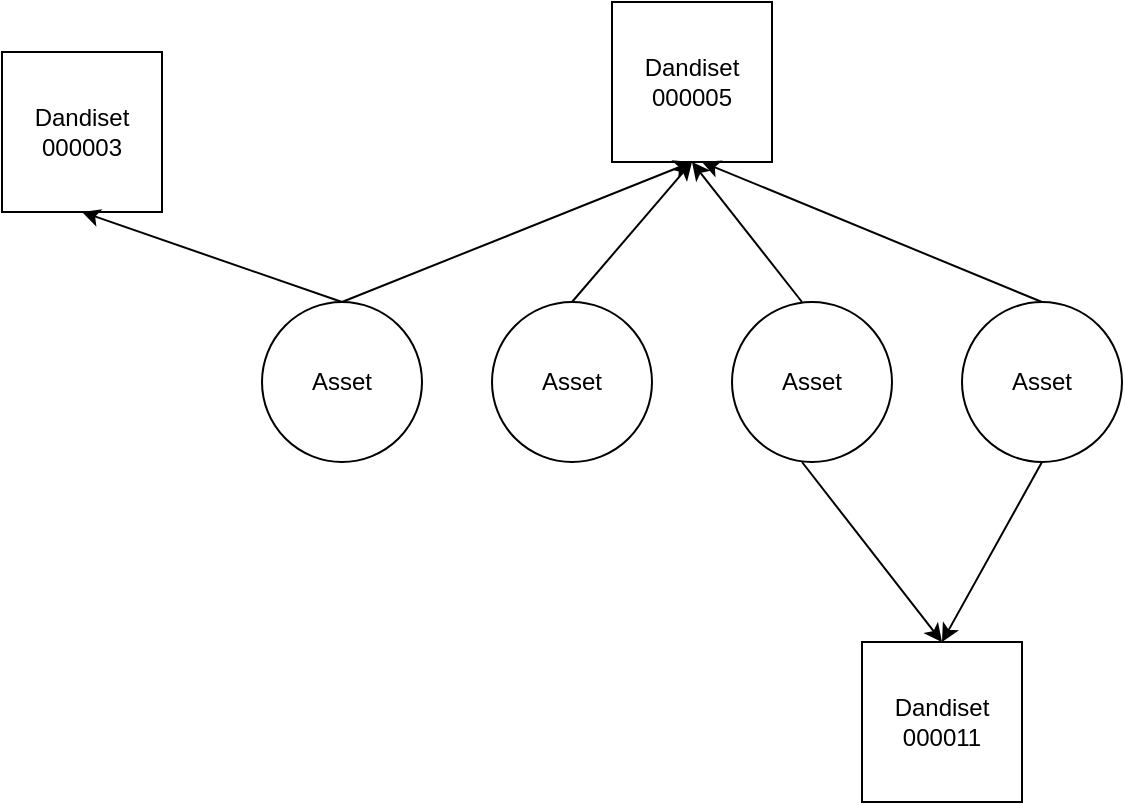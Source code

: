 <mxfile version="24.2.3" type="github">
  <diagram name="Page-1" id="OTIJ6Kl0p6fCM9iwQzwe">
    <mxGraphModel dx="1362" dy="767" grid="1" gridSize="10" guides="1" tooltips="1" connect="1" arrows="1" fold="1" page="1" pageScale="1" pageWidth="850" pageHeight="1100" math="0" shadow="0">
      <root>
        <mxCell id="0" />
        <mxCell id="1" parent="0" />
        <mxCell id="IJu9W6LYvoIiHaPlc0yn-1" value="" style="whiteSpace=wrap;html=1;aspect=fixed;" parent="1" vertex="1">
          <mxGeometry x="385" y="200" width="80" height="80" as="geometry" />
        </mxCell>
        <mxCell id="IJu9W6LYvoIiHaPlc0yn-2" value="Dandiset 000005" style="text;html=1;align=center;verticalAlign=middle;whiteSpace=wrap;rounded=0;" parent="1" vertex="1">
          <mxGeometry x="395" y="225" width="60" height="30" as="geometry" />
        </mxCell>
        <mxCell id="IJu9W6LYvoIiHaPlc0yn-3" value="" style="ellipse;whiteSpace=wrap;html=1;aspect=fixed;" parent="1" vertex="1">
          <mxGeometry x="210" y="350" width="80" height="80" as="geometry" />
        </mxCell>
        <mxCell id="IJu9W6LYvoIiHaPlc0yn-4" value="Asset" style="text;html=1;align=center;verticalAlign=middle;whiteSpace=wrap;rounded=0;" parent="1" vertex="1">
          <mxGeometry x="220" y="375" width="60" height="30" as="geometry" />
        </mxCell>
        <mxCell id="IJu9W6LYvoIiHaPlc0yn-5" value="" style="ellipse;whiteSpace=wrap;html=1;aspect=fixed;" parent="1" vertex="1">
          <mxGeometry x="325" y="350" width="80" height="80" as="geometry" />
        </mxCell>
        <mxCell id="IJu9W6LYvoIiHaPlc0yn-6" value="Asset" style="text;html=1;align=center;verticalAlign=middle;whiteSpace=wrap;rounded=0;" parent="1" vertex="1">
          <mxGeometry x="335" y="375" width="60" height="30" as="geometry" />
        </mxCell>
        <mxCell id="IJu9W6LYvoIiHaPlc0yn-7" value="" style="ellipse;whiteSpace=wrap;html=1;aspect=fixed;" parent="1" vertex="1">
          <mxGeometry x="445" y="350" width="80" height="80" as="geometry" />
        </mxCell>
        <mxCell id="IJu9W6LYvoIiHaPlc0yn-8" value="Asset" style="text;html=1;align=center;verticalAlign=middle;whiteSpace=wrap;rounded=0;" parent="1" vertex="1">
          <mxGeometry x="455" y="375" width="60" height="30" as="geometry" />
        </mxCell>
        <mxCell id="IJu9W6LYvoIiHaPlc0yn-9" value="" style="ellipse;whiteSpace=wrap;html=1;aspect=fixed;" parent="1" vertex="1">
          <mxGeometry x="560" y="350" width="80" height="80" as="geometry" />
        </mxCell>
        <mxCell id="IJu9W6LYvoIiHaPlc0yn-10" value="Asset" style="text;html=1;align=center;verticalAlign=middle;whiteSpace=wrap;rounded=0;" parent="1" vertex="1">
          <mxGeometry x="570" y="375" width="60" height="30" as="geometry" />
        </mxCell>
        <mxCell id="IJu9W6LYvoIiHaPlc0yn-11" value="" style="endArrow=classic;html=1;rounded=0;entryX=0.5;entryY=1;entryDx=0;entryDy=0;" parent="1" target="IJu9W6LYvoIiHaPlc0yn-1" edge="1">
          <mxGeometry width="50" height="50" relative="1" as="geometry">
            <mxPoint x="250" y="350" as="sourcePoint" />
            <mxPoint x="300" y="300" as="targetPoint" />
          </mxGeometry>
        </mxCell>
        <mxCell id="IJu9W6LYvoIiHaPlc0yn-12" value="" style="endArrow=classic;html=1;rounded=0;entryX=0.5;entryY=1;entryDx=0;entryDy=0;" parent="1" target="IJu9W6LYvoIiHaPlc0yn-1" edge="1">
          <mxGeometry width="50" height="50" relative="1" as="geometry">
            <mxPoint x="365" y="350" as="sourcePoint" />
            <mxPoint x="415" y="300" as="targetPoint" />
          </mxGeometry>
        </mxCell>
        <mxCell id="IJu9W6LYvoIiHaPlc0yn-13" value="" style="endArrow=classic;html=1;rounded=0;entryX=0.5;entryY=1;entryDx=0;entryDy=0;" parent="1" target="IJu9W6LYvoIiHaPlc0yn-1" edge="1">
          <mxGeometry width="50" height="50" relative="1" as="geometry">
            <mxPoint x="480" y="350" as="sourcePoint" />
            <mxPoint x="530" y="300" as="targetPoint" />
          </mxGeometry>
        </mxCell>
        <mxCell id="IJu9W6LYvoIiHaPlc0yn-14" value="" style="endArrow=classic;html=1;rounded=0;" parent="1" edge="1">
          <mxGeometry width="50" height="50" relative="1" as="geometry">
            <mxPoint x="600" y="350" as="sourcePoint" />
            <mxPoint x="430" y="280" as="targetPoint" />
          </mxGeometry>
        </mxCell>
        <mxCell id="GAacQYoQjipGrD3xtVP4-5" value="" style="whiteSpace=wrap;html=1;aspect=fixed;" vertex="1" parent="1">
          <mxGeometry x="510" y="520" width="80" height="80" as="geometry" />
        </mxCell>
        <mxCell id="GAacQYoQjipGrD3xtVP4-6" value="Dandiset 000011" style="text;html=1;align=center;verticalAlign=middle;whiteSpace=wrap;rounded=0;" vertex="1" parent="1">
          <mxGeometry x="520" y="545" width="60" height="30" as="geometry" />
        </mxCell>
        <mxCell id="GAacQYoQjipGrD3xtVP4-7" value="" style="whiteSpace=wrap;html=1;aspect=fixed;" vertex="1" parent="1">
          <mxGeometry x="80" y="225" width="80" height="80" as="geometry" />
        </mxCell>
        <mxCell id="GAacQYoQjipGrD3xtVP4-8" value="Dandiset 000003" style="text;html=1;align=center;verticalAlign=middle;whiteSpace=wrap;rounded=0;" vertex="1" parent="1">
          <mxGeometry x="90" y="250" width="60" height="30" as="geometry" />
        </mxCell>
        <mxCell id="GAacQYoQjipGrD3xtVP4-9" value="" style="endArrow=classic;html=1;rounded=0;entryX=0.5;entryY=1;entryDx=0;entryDy=0;" edge="1" parent="1" target="GAacQYoQjipGrD3xtVP4-7">
          <mxGeometry width="50" height="50" relative="1" as="geometry">
            <mxPoint x="250" y="350" as="sourcePoint" />
            <mxPoint x="300" y="300" as="targetPoint" />
          </mxGeometry>
        </mxCell>
        <mxCell id="GAacQYoQjipGrD3xtVP4-10" value="" style="endArrow=classic;html=1;rounded=0;entryX=0.5;entryY=0;entryDx=0;entryDy=0;" edge="1" parent="1" target="GAacQYoQjipGrD3xtVP4-5">
          <mxGeometry width="50" height="50" relative="1" as="geometry">
            <mxPoint x="480" y="430" as="sourcePoint" />
            <mxPoint x="530" y="380" as="targetPoint" />
          </mxGeometry>
        </mxCell>
        <mxCell id="GAacQYoQjipGrD3xtVP4-11" value="" style="endArrow=classic;html=1;rounded=0;entryX=0.5;entryY=0;entryDx=0;entryDy=0;" edge="1" parent="1" target="GAacQYoQjipGrD3xtVP4-5">
          <mxGeometry width="50" height="50" relative="1" as="geometry">
            <mxPoint x="600" y="430" as="sourcePoint" />
            <mxPoint x="650" y="380" as="targetPoint" />
          </mxGeometry>
        </mxCell>
      </root>
    </mxGraphModel>
  </diagram>
</mxfile>
